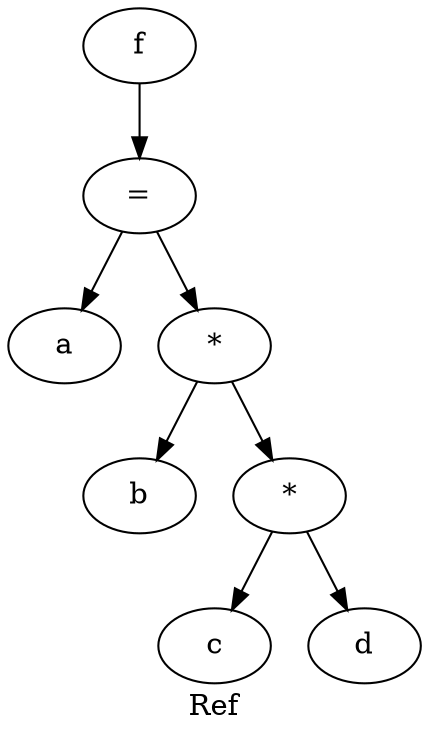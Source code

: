 digraph {
label="Ref";
x5620d07e5170 -> x5620d07e5090
x5620d07e5090 -> x5620d07e4a10
x5620d07e5090 -> x5620d07e5020
x5620d07e5020 -> x5620d07e4b80
x5620d07e5020 -> x5620d07e4f40
x5620d07e4f40 -> x5620d07e4d60
x5620d07e4f40 -> x5620d07e4ed0
x5620d07e5170 [label="f"];
x5620d07e5090 [label="="];
x5620d07e4a10 [label="a"];
x5620d07e5020 [label="*"];
x5620d07e4b80 [label="b"];
x5620d07e4f40 [label="*"];
x5620d07e4d60 [label="c"];
x5620d07e4ed0 [label="d"];
}

